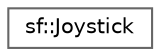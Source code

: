 digraph "Graphical Class Hierarchy"
{
 // LATEX_PDF_SIZE
  bgcolor="transparent";
  edge [fontname=Helvetica,fontsize=10,labelfontname=Helvetica,labelfontsize=10];
  node [fontname=Helvetica,fontsize=10,shape=box,height=0.2,width=0.4];
  rankdir="LR";
  Node0 [id="Node000000",label="sf::Joystick",height=0.2,width=0.4,color="grey40", fillcolor="white", style="filled",URL="$classsf_1_1_joystick.html",tooltip="Give access to the real-time state of the joysticks."];
}
